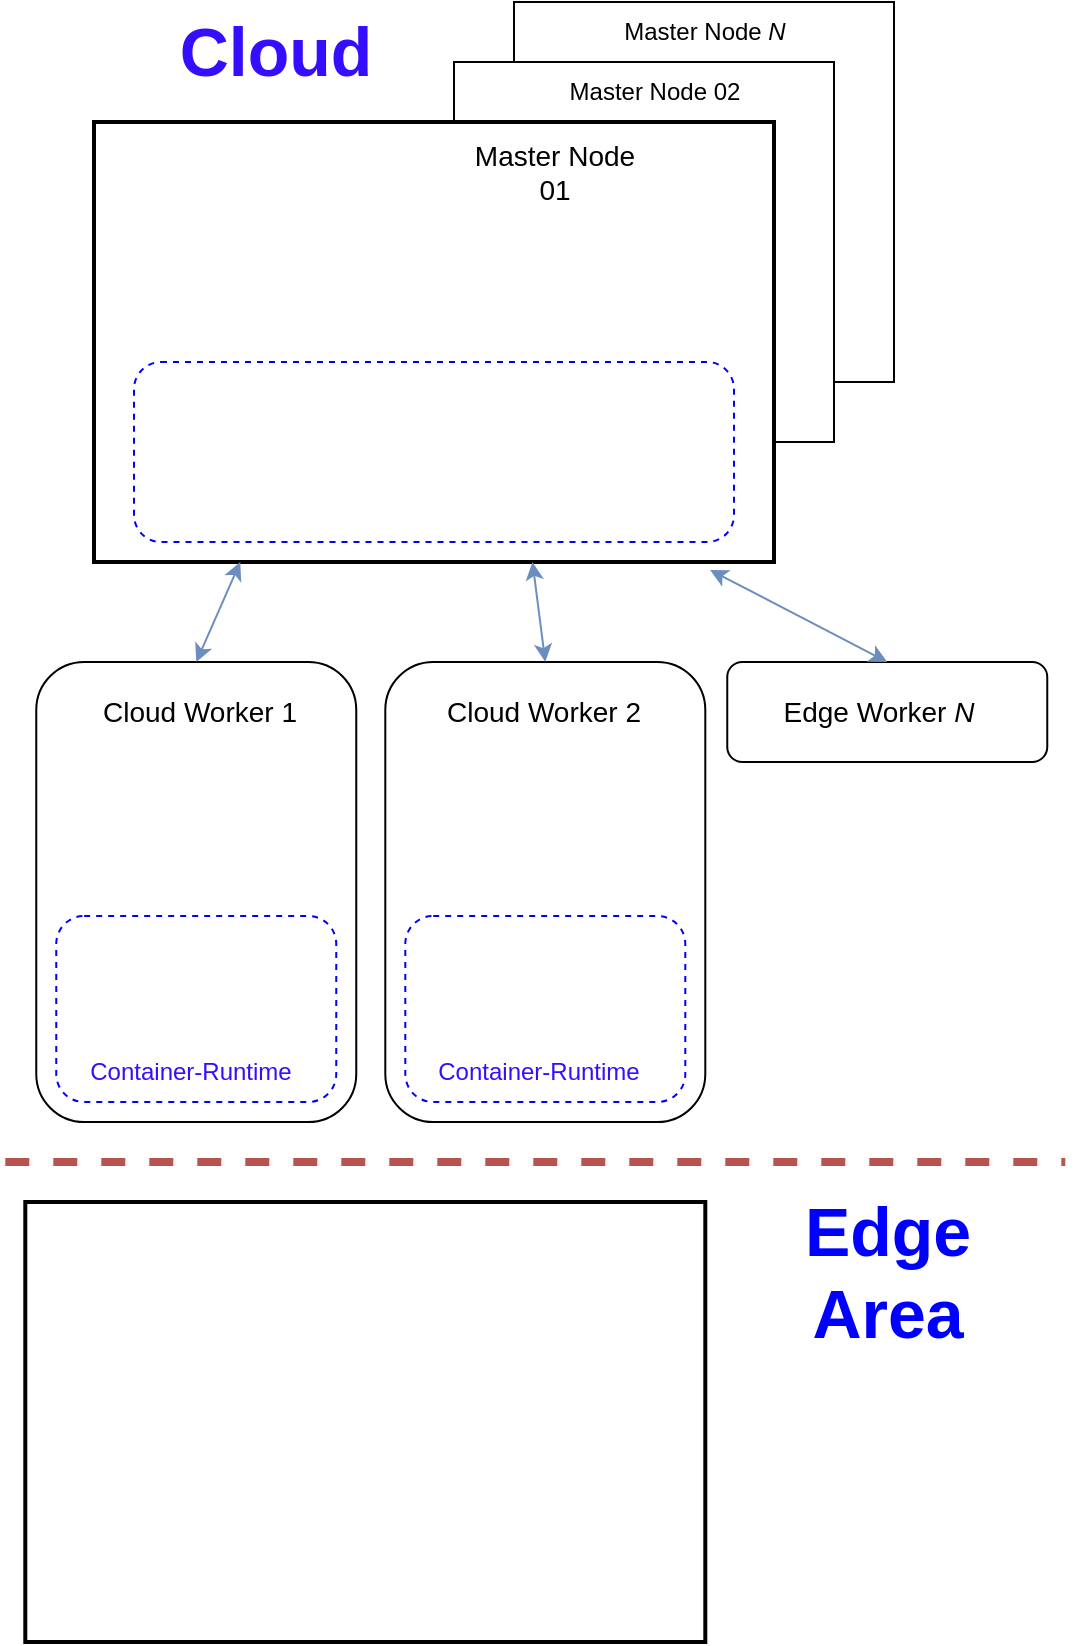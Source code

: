 <mxfile version="16.5.1" type="device"><diagram id="ZtDCP9H0ousCDD0YNpJ_" name="Page-1"><mxGraphModel dx="1422" dy="871" grid="1" gridSize="10" guides="1" tooltips="1" connect="1" arrows="1" fold="1" page="1" pageScale="1" pageWidth="850" pageHeight="1100" math="0" shadow="0"><root><mxCell id="0"/><mxCell id="1" parent="0"/><mxCell id="C9rHj8vb-cU6dRVgcw66-15" value="" style="rounded=1;whiteSpace=wrap;html=1;fontSize=34;fontColor=#350DFF;strokeColor=#000000;strokeWidth=1;" parent="1" vertex="1"><mxGeometry x="71.13" y="370" width="160" height="230" as="geometry"/></mxCell><mxCell id="C9rHj8vb-cU6dRVgcw66-22" value="" style="rounded=1;whiteSpace=wrap;html=1;dashed=1;strokeColor=#0000FF;" parent="1" vertex="1"><mxGeometry x="81.13" y="497" width="140" height="93" as="geometry"/></mxCell><mxCell id="C9rHj8vb-cU6dRVgcw66-3" value="" style="whiteSpace=wrap;html=1;aspect=fixed;strokeWidth=1;" parent="1" vertex="1"><mxGeometry x="310" y="40" width="190" height="190" as="geometry"/></mxCell><mxCell id="C9rHj8vb-cU6dRVgcw66-2" value="" style="whiteSpace=wrap;html=1;aspect=fixed;strokeWidth=1;" parent="1" vertex="1"><mxGeometry x="280" y="70" width="190" height="190" as="geometry"/></mxCell><mxCell id="C9rHj8vb-cU6dRVgcw66-13" value="" style="rounded=0;whiteSpace=wrap;html=1;strokeColor=#000000;strokeWidth=2;" parent="1" vertex="1"><mxGeometry x="100" y="100" width="340" height="220" as="geometry"/></mxCell><mxCell id="C9rHj8vb-cU6dRVgcw66-4" value="" style="shape=image;verticalLabelPosition=bottom;labelBackgroundColor=default;verticalAlign=top;aspect=fixed;imageAspect=0;image=https://github.com/kubernetes/community/raw/master/icons/png/infrastructure_components/labeled/control-plane-128.png;" parent="1" vertex="1"><mxGeometry x="150" y="110" width="103.22" height="100" as="geometry"/></mxCell><mxCell id="C9rHj8vb-cU6dRVgcw66-5" value="Master Node 01" style="text;html=1;strokeColor=none;fillColor=none;align=center;verticalAlign=middle;whiteSpace=wrap;rounded=0;fontSize=14;" parent="1" vertex="1"><mxGeometry x="280" y="110" width="101" height="30" as="geometry"/></mxCell><mxCell id="C9rHj8vb-cU6dRVgcw66-6" value="Master Node 02" style="text;html=1;strokeColor=none;fillColor=none;align=center;verticalAlign=middle;whiteSpace=wrap;rounded=0;" parent="1" vertex="1"><mxGeometry x="330" y="70" width="101" height="30" as="geometry"/></mxCell><mxCell id="C9rHj8vb-cU6dRVgcw66-7" value="Master Node &lt;i&gt;N&lt;/i&gt;" style="text;html=1;strokeColor=none;fillColor=none;align=center;verticalAlign=middle;whiteSpace=wrap;rounded=0;" parent="1" vertex="1"><mxGeometry x="354.5" y="40" width="101" height="30" as="geometry"/></mxCell><mxCell id="C9rHj8vb-cU6dRVgcw66-8" value="" style="rounded=1;whiteSpace=wrap;html=1;dashed=1;strokeColor=#0000FF;" parent="1" vertex="1"><mxGeometry x="120" y="220" width="300" height="90" as="geometry"/></mxCell><mxCell id="C9rHj8vb-cU6dRVgcw66-9" value="" style="shape=image;verticalLabelPosition=bottom;labelBackgroundColor=default;verticalAlign=top;aspect=fixed;imageAspect=0;image=https://github.com/kubernetes/community/raw/master/icons/png/control_plane_components/labeled/api-128.png;" parent="1" vertex="1"><mxGeometry x="130" y="230" width="72.26" height="70" as="geometry"/></mxCell><mxCell id="C9rHj8vb-cU6dRVgcw66-10" value="" style="shape=image;verticalLabelPosition=bottom;labelBackgroundColor=default;verticalAlign=top;aspect=fixed;imageAspect=0;image=https://github.com/kubernetes/community/raw/master/icons/png/control_plane_components/labeled/sched-128.png;" parent="1" vertex="1"><mxGeometry x="202.26" y="230" width="72.26" height="70" as="geometry"/></mxCell><mxCell id="C9rHj8vb-cU6dRVgcw66-11" value="" style="shape=image;verticalLabelPosition=bottom;labelBackgroundColor=default;verticalAlign=top;aspect=fixed;imageAspect=0;image=https://github.com/kubernetes/community/raw/master/icons/png/control_plane_components/labeled/c-m-128.png;" parent="1" vertex="1"><mxGeometry x="344.37" y="230" width="72.26" height="70" as="geometry"/></mxCell><mxCell id="C9rHj8vb-cU6dRVgcw66-12" value="" style="shape=image;verticalLabelPosition=bottom;labelBackgroundColor=default;verticalAlign=top;aspect=fixed;imageAspect=0;image=https://github.com/kubernetes/community/raw/master/icons/png/infrastructure_components/labeled/etcd-128.png;" parent="1" vertex="1"><mxGeometry x="272.12" y="230" width="72.25" height="70" as="geometry"/></mxCell><mxCell id="C9rHj8vb-cU6dRVgcw66-14" value="&lt;font style=&quot;font-size: 34px&quot; color=&quot;#350DFF&quot;&gt;Cloud&lt;/font&gt;" style="text;html=1;strokeColor=none;fillColor=none;align=center;verticalAlign=middle;whiteSpace=wrap;rounded=0;fontSize=14;fontStyle=1;rotation=0;" parent="1" vertex="1"><mxGeometry x="161.13" y="50" width="60" height="30" as="geometry"/></mxCell><mxCell id="C9rHj8vb-cU6dRVgcw66-16" value="" style="shape=image;verticalLabelPosition=bottom;labelBackgroundColor=default;verticalAlign=top;aspect=fixed;imageAspect=0;image=https://github.com/kubernetes/community/raw/master/icons/png/control_plane_components/labeled/kubelet-128.png;" parent="1" vertex="1"><mxGeometry x="81.13" y="420" width="72.26" height="70" as="geometry"/></mxCell><mxCell id="C9rHj8vb-cU6dRVgcw66-17" value="" style="shape=image;verticalLabelPosition=bottom;labelBackgroundColor=default;verticalAlign=top;aspect=fixed;imageAspect=0;image=https://github.com/kubernetes/community/raw/master/icons/png/control_plane_components/labeled/k-proxy-128.png;" parent="1" vertex="1"><mxGeometry x="151.13" y="422.19" width="70" height="67.81" as="geometry"/></mxCell><mxCell id="C9rHj8vb-cU6dRVgcw66-18" value="Cloud Worker 1" style="text;html=1;strokeColor=none;fillColor=none;align=center;verticalAlign=middle;whiteSpace=wrap;rounded=0;fontSize=14;" parent="1" vertex="1"><mxGeometry x="95.63" y="380" width="114.37" height="30" as="geometry"/></mxCell><mxCell id="C9rHj8vb-cU6dRVgcw66-20" value="" style="shape=image;verticalLabelPosition=bottom;labelBackgroundColor=default;verticalAlign=top;aspect=fixed;imageAspect=0;image=https://github.com/kubernetes/community/raw/master/icons/png/resources/labeled/pod-128.png;" parent="1" vertex="1"><mxGeometry x="153.39" y="500.0" width="63.88" height="61.88" as="geometry"/></mxCell><mxCell id="C9rHj8vb-cU6dRVgcw66-24" value="Container-Runtime" style="text;html=1;strokeColor=none;fillColor=none;align=center;verticalAlign=middle;whiteSpace=wrap;rounded=0;fontSize=12;fontColor=#350DFF;" parent="1" vertex="1"><mxGeometry x="95.63" y="560" width="105" height="30" as="geometry"/></mxCell><mxCell id="C9rHj8vb-cU6dRVgcw66-25" value="" style="rounded=1;whiteSpace=wrap;html=1;fontSize=34;fontColor=#350DFF;strokeColor=#000000;strokeWidth=1;" parent="1" vertex="1"><mxGeometry x="245.65" y="370" width="160" height="230" as="geometry"/></mxCell><mxCell id="C9rHj8vb-cU6dRVgcw66-26" value="" style="rounded=1;whiteSpace=wrap;html=1;dashed=1;strokeColor=#0000FF;" parent="1" vertex="1"><mxGeometry x="255.65" y="497" width="140" height="93" as="geometry"/></mxCell><mxCell id="C9rHj8vb-cU6dRVgcw66-27" value="" style="shape=image;verticalLabelPosition=bottom;labelBackgroundColor=default;verticalAlign=top;aspect=fixed;imageAspect=0;image=https://github.com/kubernetes/community/raw/master/icons/png/control_plane_components/labeled/kubelet-128.png;" parent="1" vertex="1"><mxGeometry x="255.65" y="420" width="72.26" height="70" as="geometry"/></mxCell><mxCell id="C9rHj8vb-cU6dRVgcw66-28" value="" style="shape=image;verticalLabelPosition=bottom;labelBackgroundColor=default;verticalAlign=top;aspect=fixed;imageAspect=0;image=https://github.com/kubernetes/community/raw/master/icons/png/control_plane_components/labeled/k-proxy-128.png;" parent="1" vertex="1"><mxGeometry x="325.65" y="422.19" width="70" height="67.81" as="geometry"/></mxCell><mxCell id="C9rHj8vb-cU6dRVgcw66-29" value="Cloud Worker 2" style="text;html=1;strokeColor=none;fillColor=none;align=center;verticalAlign=middle;whiteSpace=wrap;rounded=0;fontSize=14;" parent="1" vertex="1"><mxGeometry x="270.15" y="380" width="109.85" height="30" as="geometry"/></mxCell><mxCell id="C9rHj8vb-cU6dRVgcw66-30" value="" style="shape=image;verticalLabelPosition=bottom;labelBackgroundColor=default;verticalAlign=top;aspect=fixed;imageAspect=0;image=https://github.com/kubernetes/community/raw/master/icons/png/resources/labeled/pod-128.png;" parent="1" vertex="1"><mxGeometry x="327.91" y="500.0" width="63.88" height="61.88" as="geometry"/></mxCell><mxCell id="C9rHj8vb-cU6dRVgcw66-31" value="" style="shape=image;verticalLabelPosition=bottom;labelBackgroundColor=default;verticalAlign=top;aspect=fixed;imageAspect=0;image=https://github.com/kubernetes/community/raw/master/icons/png/resources/labeled/pod-128.png;" parent="1" vertex="1"><mxGeometry x="259.84" y="500.0" width="63.88" height="61.88" as="geometry"/></mxCell><mxCell id="C9rHj8vb-cU6dRVgcw66-32" value="Container-Runtime" style="text;html=1;strokeColor=none;fillColor=none;align=center;verticalAlign=middle;whiteSpace=wrap;rounded=0;fontSize=12;fontColor=#350DFF;" parent="1" vertex="1"><mxGeometry x="270.15" y="560" width="105" height="30" as="geometry"/></mxCell><mxCell id="C9rHj8vb-cU6dRVgcw66-33" value="" style="rounded=1;whiteSpace=wrap;html=1;fontSize=34;fontColor=#350DFF;strokeColor=#000000;strokeWidth=1;" parent="1" vertex="1"><mxGeometry x="416.63" y="370" width="160" height="50" as="geometry"/></mxCell><mxCell id="C9rHj8vb-cU6dRVgcw66-37" value="Edge Worker &lt;i&gt;N&lt;/i&gt;" style="text;html=1;strokeColor=none;fillColor=none;align=center;verticalAlign=middle;whiteSpace=wrap;rounded=0;fontSize=14;" parent="1" vertex="1"><mxGeometry x="442.13" y="380" width="101" height="30" as="geometry"/></mxCell><mxCell id="C9rHj8vb-cU6dRVgcw66-41" style="edgeStyle=orthogonalEdgeStyle;rounded=0;orthogonalLoop=1;jettySize=auto;html=1;exitX=0.5;exitY=1;exitDx=0;exitDy=0;fontSize=12;fontColor=#350DFF;" parent="1" source="C9rHj8vb-cU6dRVgcw66-33" target="C9rHj8vb-cU6dRVgcw66-33" edge="1"><mxGeometry relative="1" as="geometry"/></mxCell><mxCell id="C9rHj8vb-cU6dRVgcw66-42" value="Edge&lt;br&gt;Area" style="text;html=1;strokeColor=none;fillColor=none;align=center;verticalAlign=middle;whiteSpace=wrap;rounded=0;fontSize=34;fontStyle=1;rotation=0;fontColor=#0000FF;" parent="1" vertex="1"><mxGeometry x="466.63" y="660" width="60" height="30" as="geometry"/></mxCell><mxCell id="C9rHj8vb-cU6dRVgcw66-43" value="" style="endArrow=none;dashed=1;html=1;rounded=0;fontSize=34;fontColor=#0000FF;strokeWidth=4;fillColor=#f8cecc;strokeColor=#b85450;" parent="1" edge="1"><mxGeometry width="50" height="50" relative="1" as="geometry"><mxPoint x="55.65" y="620" as="sourcePoint"/><mxPoint x="585.65" y="620" as="targetPoint"/></mxGeometry></mxCell><mxCell id="C9rHj8vb-cU6dRVgcw66-44" value="" style="endArrow=classic;startArrow=classic;html=1;rounded=0;fontSize=34;fontColor=#0000FF;strokeWidth=1;fillColor=#dae8fc;strokeColor=#6c8ebf;exitX=0.5;exitY=0;exitDx=0;exitDy=0;" parent="1" source="C9rHj8vb-cU6dRVgcw66-15" edge="1"><mxGeometry width="50" height="50" relative="1" as="geometry"><mxPoint x="123.13" y="370" as="sourcePoint"/><mxPoint x="173.13" y="320" as="targetPoint"/></mxGeometry></mxCell><mxCell id="C9rHj8vb-cU6dRVgcw66-45" value="" style="endArrow=classic;startArrow=classic;html=1;rounded=0;fontSize=34;fontColor=#0000FF;strokeWidth=1;fillColor=#dae8fc;strokeColor=#6c8ebf;exitX=0.5;exitY=0;exitDx=0;exitDy=0;" parent="1" source="C9rHj8vb-cU6dRVgcw66-25" edge="1"><mxGeometry width="50" height="50" relative="1" as="geometry"><mxPoint x="297.24" y="370" as="sourcePoint"/><mxPoint x="319.24" y="320" as="targetPoint"/></mxGeometry></mxCell><mxCell id="C9rHj8vb-cU6dRVgcw66-46" value="" style="endArrow=classic;startArrow=classic;html=1;rounded=0;fontSize=34;fontColor=#0000FF;strokeWidth=1;fillColor=#dae8fc;strokeColor=#6c8ebf;exitX=0.5;exitY=0;exitDx=0;exitDy=0;entryX=0.906;entryY=1.018;entryDx=0;entryDy=0;entryPerimeter=0;" parent="1" source="C9rHj8vb-cU6dRVgcw66-33" target="C9rHj8vb-cU6dRVgcw66-13" edge="1"><mxGeometry width="50" height="50" relative="1" as="geometry"><mxPoint x="171.13" y="390" as="sourcePoint"/><mxPoint x="193.13" y="340" as="targetPoint"/></mxGeometry></mxCell><mxCell id="BYLM28UIKvrErOJufJko-1" value="" style="rounded=0;whiteSpace=wrap;html=1;strokeColor=#000000;strokeWidth=2;" vertex="1" parent="1"><mxGeometry x="65.65" y="640" width="340" height="220" as="geometry"/></mxCell><mxCell id="BYLM28UIKvrErOJufJko-2" value="" style="shape=image;verticalLabelPosition=bottom;labelBackgroundColor=default;verticalAlign=top;aspect=fixed;imageAspect=0;image=https://github.com/kubernetes/community/raw/master/icons/png/infrastructure_components/labeled/control-plane-128.png;" vertex="1" parent="1"><mxGeometry x="81.13" y="650" width="103.22" height="100" as="geometry"/></mxCell></root></mxGraphModel></diagram></mxfile>